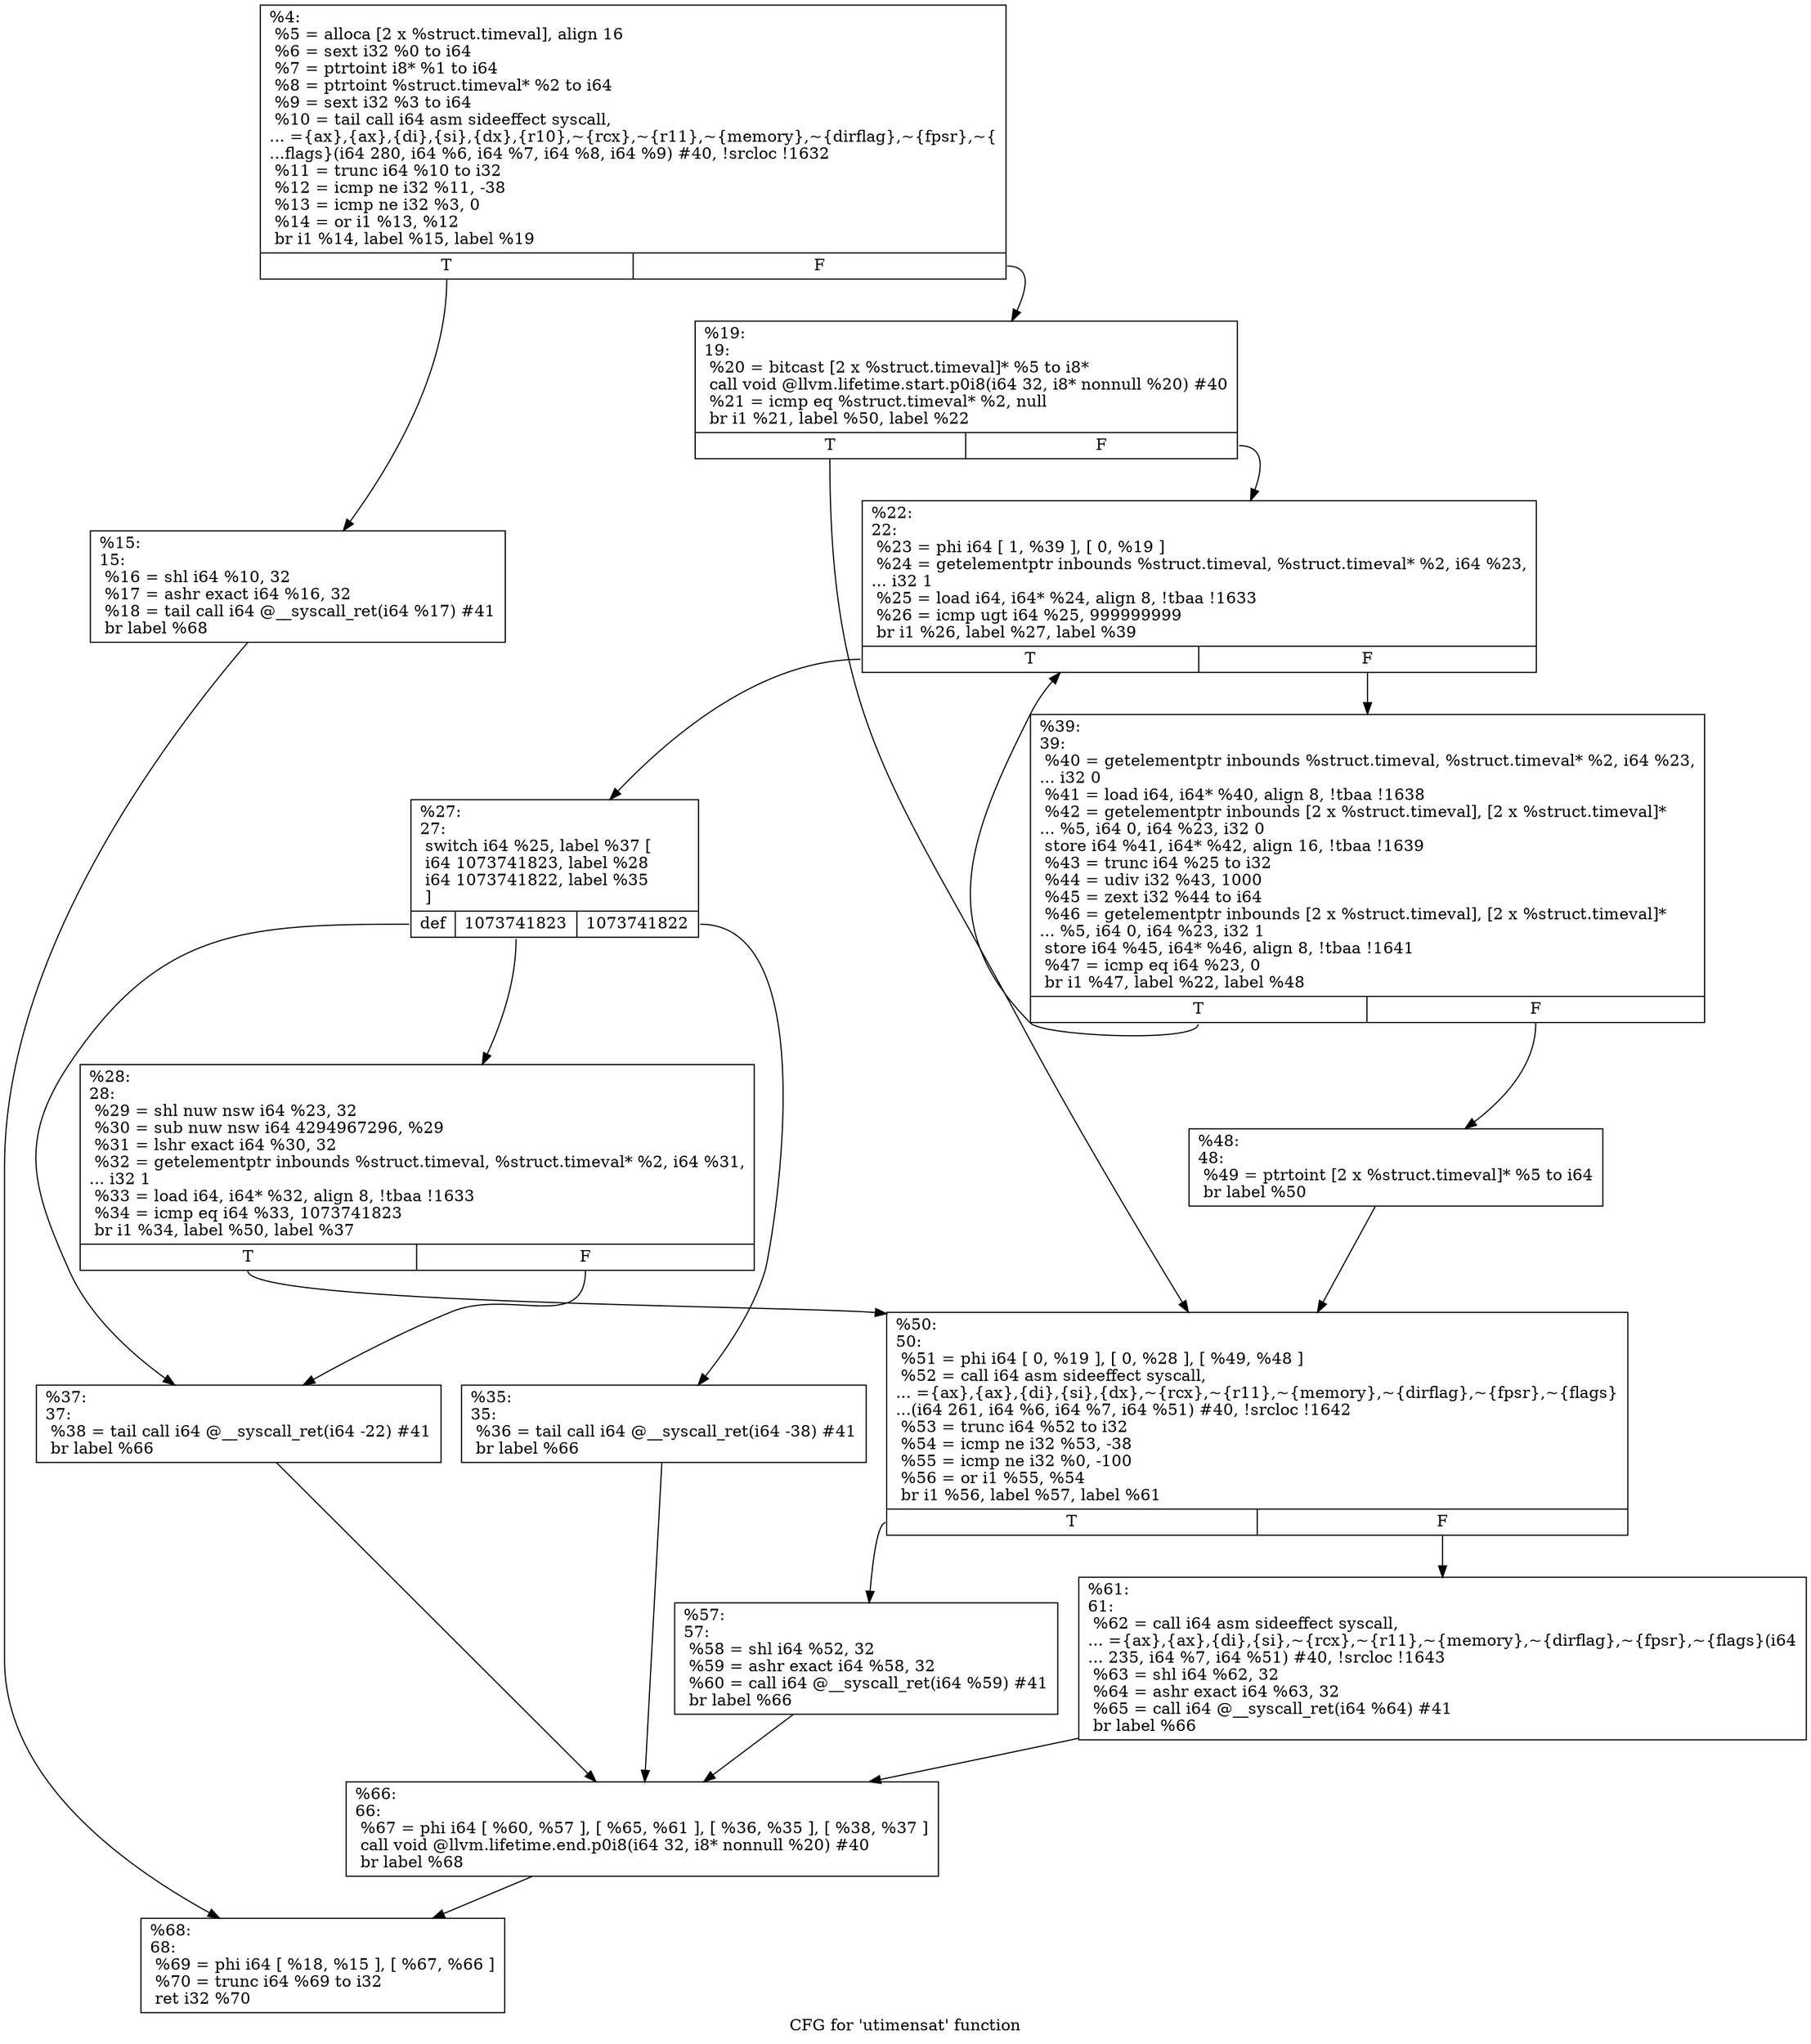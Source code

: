 digraph "CFG for 'utimensat' function" {
	label="CFG for 'utimensat' function";

	Node0x1a91140 [shape=record,label="{%4:\l  %5 = alloca [2 x %struct.timeval], align 16\l  %6 = sext i32 %0 to i64\l  %7 = ptrtoint i8* %1 to i64\l  %8 = ptrtoint %struct.timeval* %2 to i64\l  %9 = sext i32 %3 to i64\l  %10 = tail call i64 asm sideeffect syscall,\l... =\{ax\},\{ax\},\{di\},\{si\},\{dx\},\{r10\},~\{rcx\},~\{r11\},~\{memory\},~\{dirflag\},~\{fpsr\},~\{\l...flags\}(i64 280, i64 %6, i64 %7, i64 %8, i64 %9) #40, !srcloc !1632\l  %11 = trunc i64 %10 to i32\l  %12 = icmp ne i32 %11, -38\l  %13 = icmp ne i32 %3, 0\l  %14 = or i1 %13, %12\l  br i1 %14, label %15, label %19\l|{<s0>T|<s1>F}}"];
	Node0x1a91140:s0 -> Node0x1a912c0;
	Node0x1a91140:s1 -> Node0x1a91310;
	Node0x1a912c0 [shape=record,label="{%15:\l15:                                               \l  %16 = shl i64 %10, 32\l  %17 = ashr exact i64 %16, 32\l  %18 = tail call i64 @__syscall_ret(i64 %17) #41\l  br label %68\l}"];
	Node0x1a912c0 -> Node0x1a916d0;
	Node0x1a91310 [shape=record,label="{%19:\l19:                                               \l  %20 = bitcast [2 x %struct.timeval]* %5 to i8*\l  call void @llvm.lifetime.start.p0i8(i64 32, i8* nonnull %20) #40\l  %21 = icmp eq %struct.timeval* %2, null\l  br i1 %21, label %50, label %22\l|{<s0>T|<s1>F}}"];
	Node0x1a91310:s0 -> Node0x1a91590;
	Node0x1a91310:s1 -> Node0x1a91360;
	Node0x1a91360 [shape=record,label="{%22:\l22:                                               \l  %23 = phi i64 [ 1, %39 ], [ 0, %19 ]\l  %24 = getelementptr inbounds %struct.timeval, %struct.timeval* %2, i64 %23,\l... i32 1\l  %25 = load i64, i64* %24, align 8, !tbaa !1633\l  %26 = icmp ugt i64 %25, 999999999\l  br i1 %26, label %27, label %39\l|{<s0>T|<s1>F}}"];
	Node0x1a91360:s0 -> Node0x1a913b0;
	Node0x1a91360:s1 -> Node0x1a914f0;
	Node0x1a913b0 [shape=record,label="{%27:\l27:                                               \l  switch i64 %25, label %37 [\l    i64 1073741823, label %28\l    i64 1073741822, label %35\l  ]\l|{<s0>def|<s1>1073741823|<s2>1073741822}}"];
	Node0x1a913b0:s0 -> Node0x1a914a0;
	Node0x1a913b0:s1 -> Node0x1a91400;
	Node0x1a913b0:s2 -> Node0x1a91450;
	Node0x1a91400 [shape=record,label="{%28:\l28:                                               \l  %29 = shl nuw nsw i64 %23, 32\l  %30 = sub nuw nsw i64 4294967296, %29\l  %31 = lshr exact i64 %30, 32\l  %32 = getelementptr inbounds %struct.timeval, %struct.timeval* %2, i64 %31,\l... i32 1\l  %33 = load i64, i64* %32, align 8, !tbaa !1633\l  %34 = icmp eq i64 %33, 1073741823\l  br i1 %34, label %50, label %37\l|{<s0>T|<s1>F}}"];
	Node0x1a91400:s0 -> Node0x1a91590;
	Node0x1a91400:s1 -> Node0x1a914a0;
	Node0x1a91450 [shape=record,label="{%35:\l35:                                               \l  %36 = tail call i64 @__syscall_ret(i64 -38) #41\l  br label %66\l}"];
	Node0x1a91450 -> Node0x1a91680;
	Node0x1a914a0 [shape=record,label="{%37:\l37:                                               \l  %38 = tail call i64 @__syscall_ret(i64 -22) #41\l  br label %66\l}"];
	Node0x1a914a0 -> Node0x1a91680;
	Node0x1a914f0 [shape=record,label="{%39:\l39:                                               \l  %40 = getelementptr inbounds %struct.timeval, %struct.timeval* %2, i64 %23,\l... i32 0\l  %41 = load i64, i64* %40, align 8, !tbaa !1638\l  %42 = getelementptr inbounds [2 x %struct.timeval], [2 x %struct.timeval]*\l... %5, i64 0, i64 %23, i32 0\l  store i64 %41, i64* %42, align 16, !tbaa !1639\l  %43 = trunc i64 %25 to i32\l  %44 = udiv i32 %43, 1000\l  %45 = zext i32 %44 to i64\l  %46 = getelementptr inbounds [2 x %struct.timeval], [2 x %struct.timeval]*\l... %5, i64 0, i64 %23, i32 1\l  store i64 %45, i64* %46, align 8, !tbaa !1641\l  %47 = icmp eq i64 %23, 0\l  br i1 %47, label %22, label %48\l|{<s0>T|<s1>F}}"];
	Node0x1a914f0:s0 -> Node0x1a91360;
	Node0x1a914f0:s1 -> Node0x1a91540;
	Node0x1a91540 [shape=record,label="{%48:\l48:                                               \l  %49 = ptrtoint [2 x %struct.timeval]* %5 to i64\l  br label %50\l}"];
	Node0x1a91540 -> Node0x1a91590;
	Node0x1a91590 [shape=record,label="{%50:\l50:                                               \l  %51 = phi i64 [ 0, %19 ], [ 0, %28 ], [ %49, %48 ]\l  %52 = call i64 asm sideeffect syscall,\l... =\{ax\},\{ax\},\{di\},\{si\},\{dx\},~\{rcx\},~\{r11\},~\{memory\},~\{dirflag\},~\{fpsr\},~\{flags\}\l...(i64 261, i64 %6, i64 %7, i64 %51) #40, !srcloc !1642\l  %53 = trunc i64 %52 to i32\l  %54 = icmp ne i32 %53, -38\l  %55 = icmp ne i32 %0, -100\l  %56 = or i1 %55, %54\l  br i1 %56, label %57, label %61\l|{<s0>T|<s1>F}}"];
	Node0x1a91590:s0 -> Node0x1a915e0;
	Node0x1a91590:s1 -> Node0x1a91630;
	Node0x1a915e0 [shape=record,label="{%57:\l57:                                               \l  %58 = shl i64 %52, 32\l  %59 = ashr exact i64 %58, 32\l  %60 = call i64 @__syscall_ret(i64 %59) #41\l  br label %66\l}"];
	Node0x1a915e0 -> Node0x1a91680;
	Node0x1a91630 [shape=record,label="{%61:\l61:                                               \l  %62 = call i64 asm sideeffect syscall,\l... =\{ax\},\{ax\},\{di\},\{si\},~\{rcx\},~\{r11\},~\{memory\},~\{dirflag\},~\{fpsr\},~\{flags\}(i64\l... 235, i64 %7, i64 %51) #40, !srcloc !1643\l  %63 = shl i64 %62, 32\l  %64 = ashr exact i64 %63, 32\l  %65 = call i64 @__syscall_ret(i64 %64) #41\l  br label %66\l}"];
	Node0x1a91630 -> Node0x1a91680;
	Node0x1a91680 [shape=record,label="{%66:\l66:                                               \l  %67 = phi i64 [ %60, %57 ], [ %65, %61 ], [ %36, %35 ], [ %38, %37 ]\l  call void @llvm.lifetime.end.p0i8(i64 32, i8* nonnull %20) #40\l  br label %68\l}"];
	Node0x1a91680 -> Node0x1a916d0;
	Node0x1a916d0 [shape=record,label="{%68:\l68:                                               \l  %69 = phi i64 [ %18, %15 ], [ %67, %66 ]\l  %70 = trunc i64 %69 to i32\l  ret i32 %70\l}"];
}

